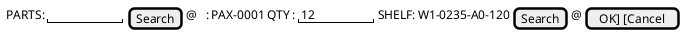 @startsalt
{
PARTS: | "         "    | [Search] |
 @   : | PAX-0001       |  |
 QTY : | "       12"    |  |
SHELF: | W1-0235-A0-120 | [Search] |
 @     | [OK] [Cancel]  |
}
@endsalt
